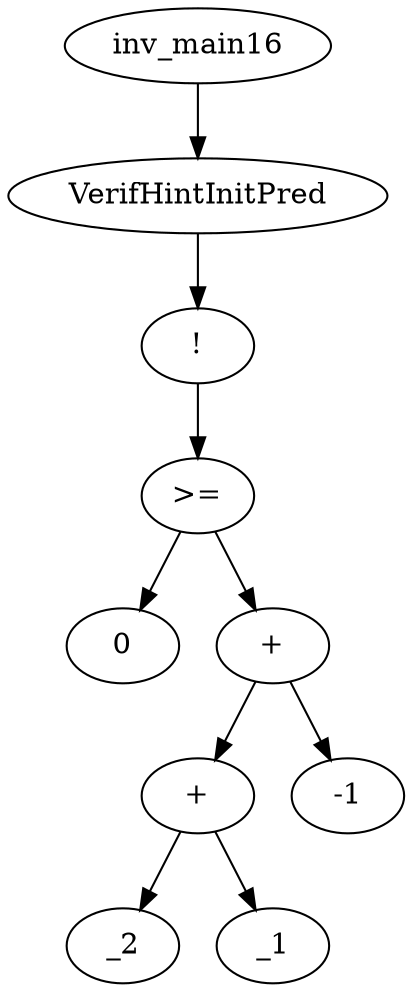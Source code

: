 digraph dag {
0 [label="inv_main16"];
1 [label="VerifHintInitPred"];
2 [label="!"];
3 [label=">="];
4 [label="0"];
5 [label="+"];
6 [label="+"];
7 [label="_2"];
8 [label="_1"];
9 [label="-1"];
0->1
1->2
2->3
3->5
3 -> 4
5->6
5 -> 9
6->8
6 -> 7
}
